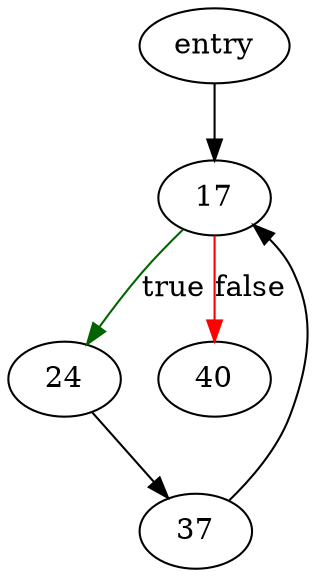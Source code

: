digraph "sqlite3TransferBindings" {
	// Node definitions.
	2 [label=entry];
	17;
	24;
	37;
	40;

	// Edge definitions.
	2 -> 17;
	17 -> 24 [
		color=darkgreen
		label=true
	];
	17 -> 40 [
		color=red
		label=false
	];
	24 -> 37;
	37 -> 17;
}